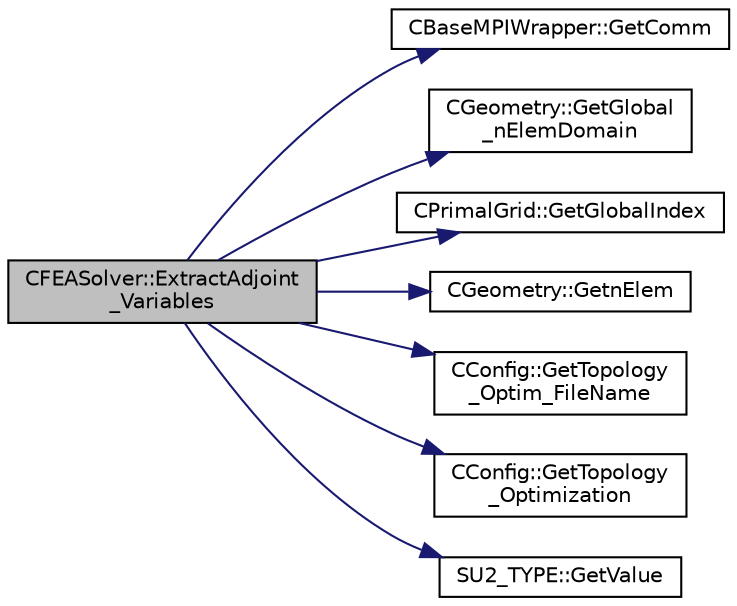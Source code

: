 digraph "CFEASolver::ExtractAdjoint_Variables"
{
 // LATEX_PDF_SIZE
  edge [fontname="Helvetica",fontsize="10",labelfontname="Helvetica",labelfontsize="10"];
  node [fontname="Helvetica",fontsize="10",shape=record];
  rankdir="LR";
  Node1 [label="CFEASolver::ExtractAdjoint\l_Variables",height=0.2,width=0.4,color="black", fillcolor="grey75", style="filled", fontcolor="black",tooltip="A virtual member."];
  Node1 -> Node2 [color="midnightblue",fontsize="10",style="solid",fontname="Helvetica"];
  Node2 [label="CBaseMPIWrapper::GetComm",height=0.2,width=0.4,color="black", fillcolor="white", style="filled",URL="$classCBaseMPIWrapper.html#a8154391fc3522954802889d81d4ef5da",tooltip=" "];
  Node1 -> Node3 [color="midnightblue",fontsize="10",style="solid",fontname="Helvetica"];
  Node3 [label="CGeometry::GetGlobal\l_nElemDomain",height=0.2,width=0.4,color="black", fillcolor="white", style="filled",URL="$classCGeometry.html#ae5a06c51dbefb9e83ff68e2df9bf9cc3",tooltip="Retrieve total number of elements in a simulation across all processors (excluding halos)."];
  Node1 -> Node4 [color="midnightblue",fontsize="10",style="solid",fontname="Helvetica"];
  Node4 [label="CPrimalGrid::GetGlobalIndex",height=0.2,width=0.4,color="black", fillcolor="white", style="filled",URL="$classCPrimalGrid.html#ab5fbcac35608267b8a6f02dcecef0f49",tooltip="Get the element global index in a parallel computation."];
  Node1 -> Node5 [color="midnightblue",fontsize="10",style="solid",fontname="Helvetica"];
  Node5 [label="CGeometry::GetnElem",height=0.2,width=0.4,color="black", fillcolor="white", style="filled",URL="$classCGeometry.html#a3cac58e3b4dd3f8350bd308acb7e3bc1",tooltip="Get number of elements."];
  Node1 -> Node6 [color="midnightblue",fontsize="10",style="solid",fontname="Helvetica"];
  Node6 [label="CConfig::GetTopology\l_Optim_FileName",height=0.2,width=0.4,color="black", fillcolor="white", style="filled",URL="$classCConfig.html#a606a10555f6fe422fb5543f1868948fa",tooltip="Get name of output file for topology optimization derivatives."];
  Node1 -> Node7 [color="midnightblue",fontsize="10",style="solid",fontname="Helvetica"];
  Node7 [label="CConfig::GetTopology\l_Optimization",height=0.2,width=0.4,color="black", fillcolor="white", style="filled",URL="$classCConfig.html#aaf3e38ba9bf594bc2d636158d1dbf305",tooltip="Get topology optimization."];
  Node1 -> Node8 [color="midnightblue",fontsize="10",style="solid",fontname="Helvetica"];
  Node8 [label="SU2_TYPE::GetValue",height=0.2,width=0.4,color="black", fillcolor="white", style="filled",URL="$namespaceSU2__TYPE.html#adf52a59d6f4e578f7915ec9abbf7cb22",tooltip="Get the (primitive) value of the datatype (needs to be specialized for active types)."];
}
